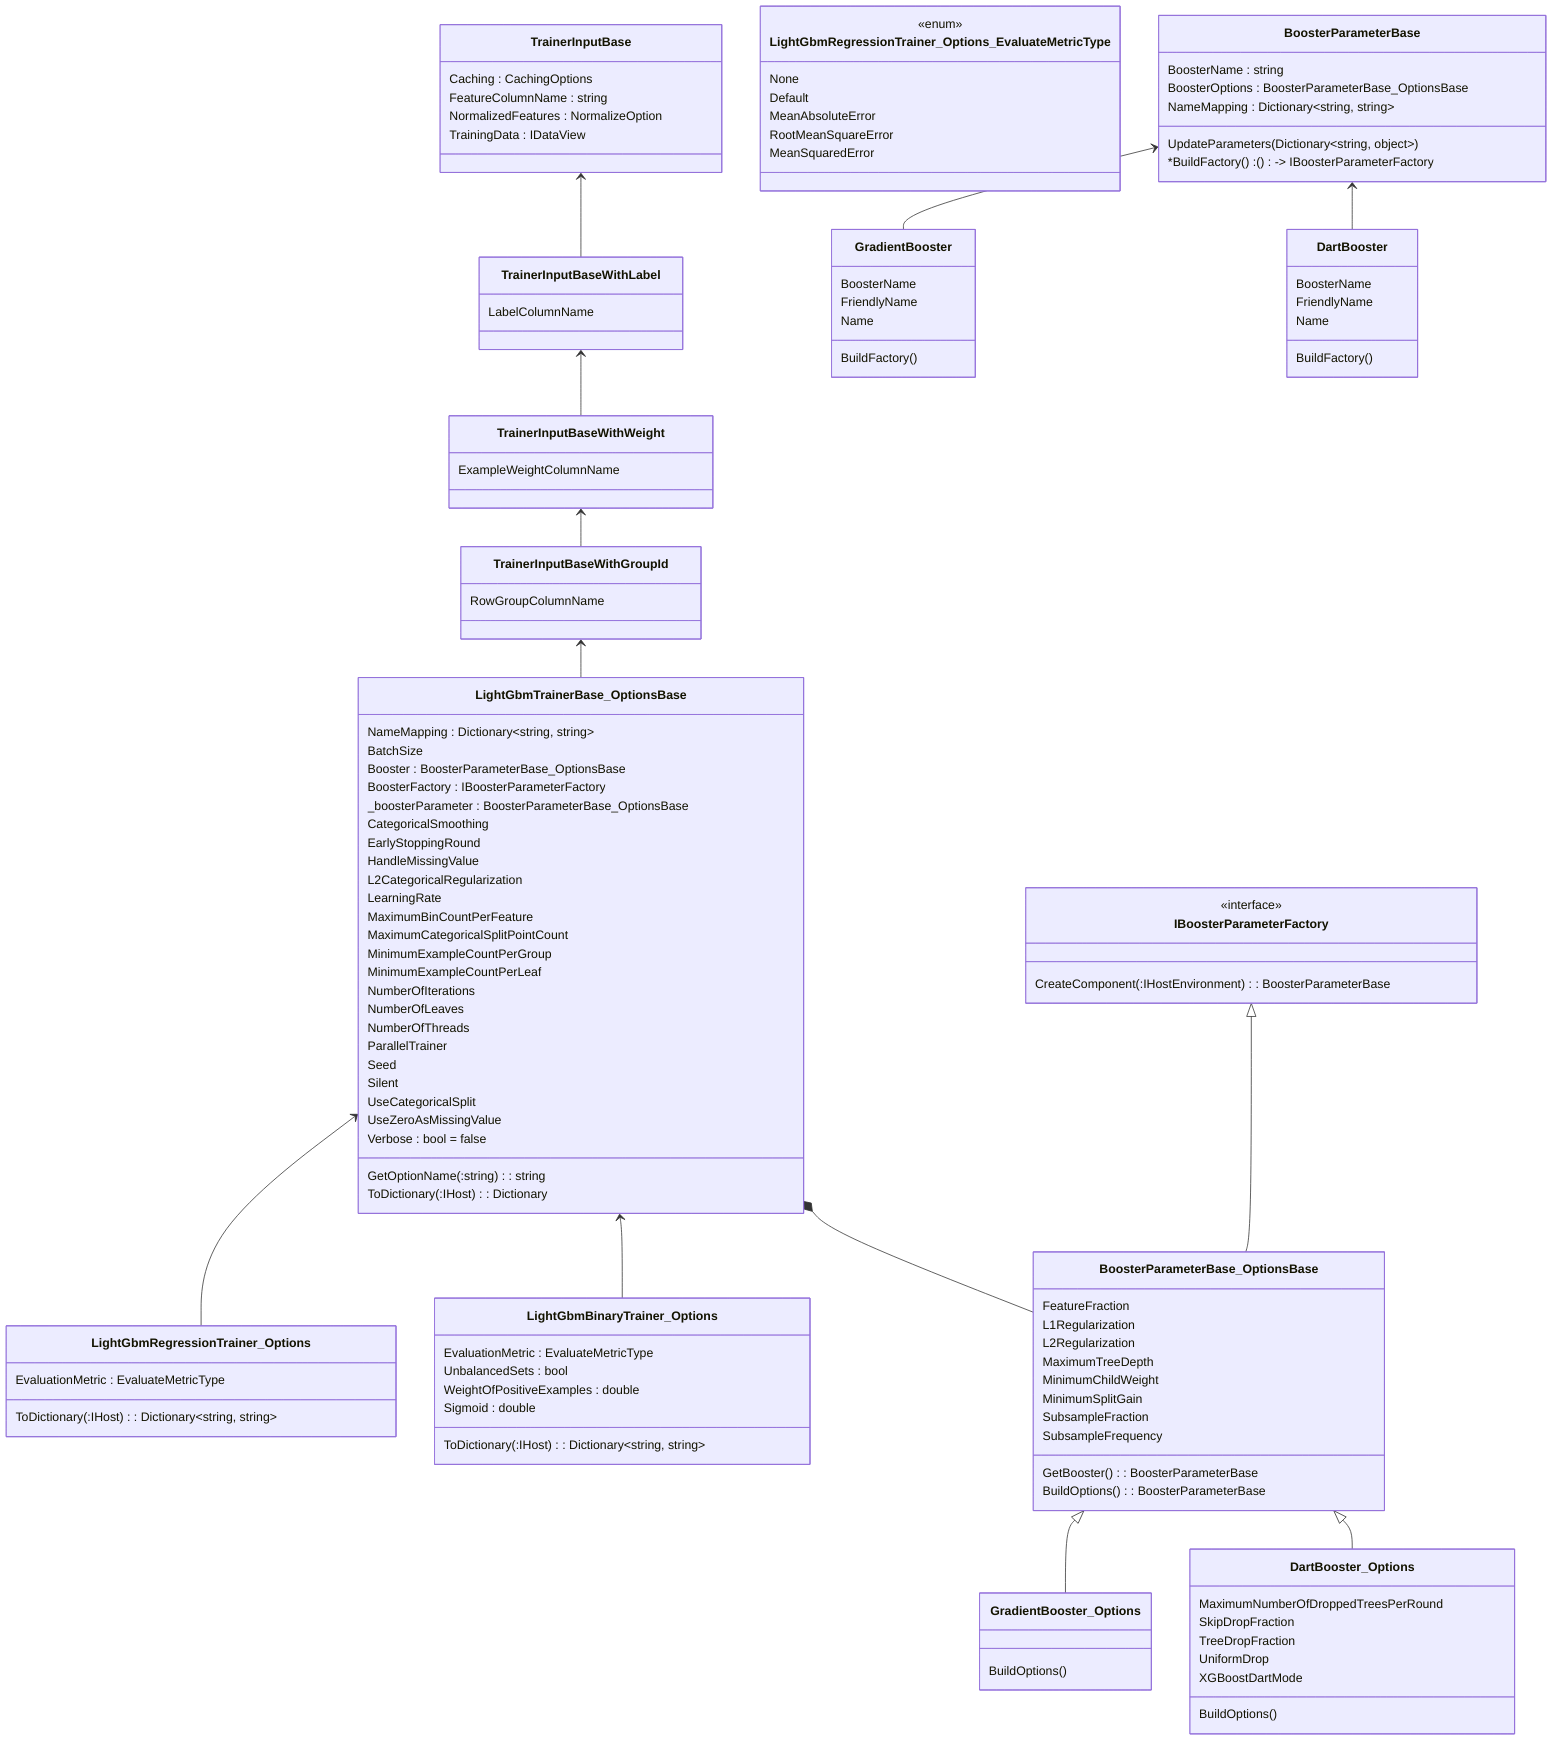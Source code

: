 classDiagram 
class LightGbmTrainerBase_OptionsBase {
  NameMapping : Dictionary~string, string~
  BatchSize
  Booster : BoosterParameterBase_OptionsBase
  BoosterFactory : IBoosterParameterFactory
  _boosterParameter : BoosterParameterBase_OptionsBase
  CategoricalSmoothing
  EarlyStoppingRound
  HandleMissingValue
  L2CategoricalRegularization
  LearningRate 
  MaximumBinCountPerFeature 
  MaximumCategoricalSplitPointCount
  MinimumExampleCountPerGroup
  MinimumExampleCountPerLeaf 
  NumberOfIterations 
  NumberOfLeaves 
  NumberOfThreads 
  ParallelTrainer 
  Seed 
  Silent 
  UseCategoricalSplit 
  UseZeroAsMissingValue 
  Verbose : bool = false
  GetOptionName(:string) : string
  ToDictionary(:IHost) : Dictionary<string, string>
}
class TrainerInputBaseWithGroupId {
  RowGroupColumnName
}
class TrainerInputBaseWithWeight {
  ExampleWeightColumnName
}
class TrainerInputBaseWithLabel {
  LabelColumnName
}
class TrainerInputBase {
    Caching : CachingOptions
    FeatureColumnName : string
    NormalizedFeatures : NormalizeOption
    TrainingData : IDataView
}
TrainerInputBaseWithGroupId <-- LightGbmTrainerBase_OptionsBase
TrainerInputBaseWithWeight <-- TrainerInputBaseWithGroupId
TrainerInputBaseWithLabel <-- TrainerInputBaseWithWeight
TrainerInputBase <-- TrainerInputBaseWithLabel

class LightGbmRegressionTrainer_Options {
  EvaluationMetric : EvaluateMetricType
  ToDictionary(:IHost) : Dictionary~string, string~
}
class LightGbmRegressionTrainer_Options_EvaluateMetricType {
  None 
  Default 
  MeanAbsoluteError 
  RootMeanSquareError 
  MeanSquaredError
}
<<enum>> LightGbmRegressionTrainer_Options_EvaluateMetricType

class LightGbmBinaryTrainer_Options {
  EvaluationMetric : EvaluateMetricType
  UnbalancedSets : bool
  WeightOfPositiveExamples : double
  Sigmoid : double
  ToDictionary(:IHost) : Dictionary~string, string~
}

LightGbmTrainerBase_OptionsBase <-- LightGbmRegressionTrainer_Options
LightGbmTrainerBase_OptionsBase <-- LightGbmBinaryTrainer_Options

class BoosterParameterBase_OptionsBase {
    FeatureFraction
    L1Regularization 
    L2Regularization 
    MaximumTreeDepth 
    MinimumChildWeight 
    MinimumSplitGain 
    SubsampleFraction 
    SubsampleFrequency
    GetBooster() : BoosterParameterBase
    BuildOptions() : BoosterParameterBase
}
class GradientBooster_Options {
  BuildOptions()
}
class DartBooster_Options {
  MaximumNumberOfDroppedTreesPerRound
  SkipDropFraction
  TreeDropFraction
  UniformDrop
  XGBoostDartMode
  BuildOptions()
}
class IBoosterParameterFactory {
   CreateComponent(:IHostEnvironment) : BoosterParameterBase
}
<<interface>> IBoosterParameterFactory
IBoosterParameterFactory <|-- BoosterParameterBase_OptionsBase
BoosterParameterBase_OptionsBase <|-- GradientBooster_Options
BoosterParameterBase_OptionsBase <|-- DartBooster_Options

LightGbmTrainerBase_OptionsBase *-- BoosterParameterBase_OptionsBase

class BoosterParameterBase {
    BoosterName : string
    BoosterOptions : BoosterParameterBase_OptionsBase
    NameMapping : Dictionary~string, string~
    UpdateParameters(Dictionary~string, object~)
    *BuildFactory() : () -> IBoosterParameterFactory
}
class GradientBooster {
    BoosterName
    FriendlyName
    Name
    BuildFactory()
}
class DartBooster {
    BoosterName
    FriendlyName
    Name
    BuildFactory()
}
BoosterParameterBase <-- GradientBooster
BoosterParameterBase <-- DartBooster
